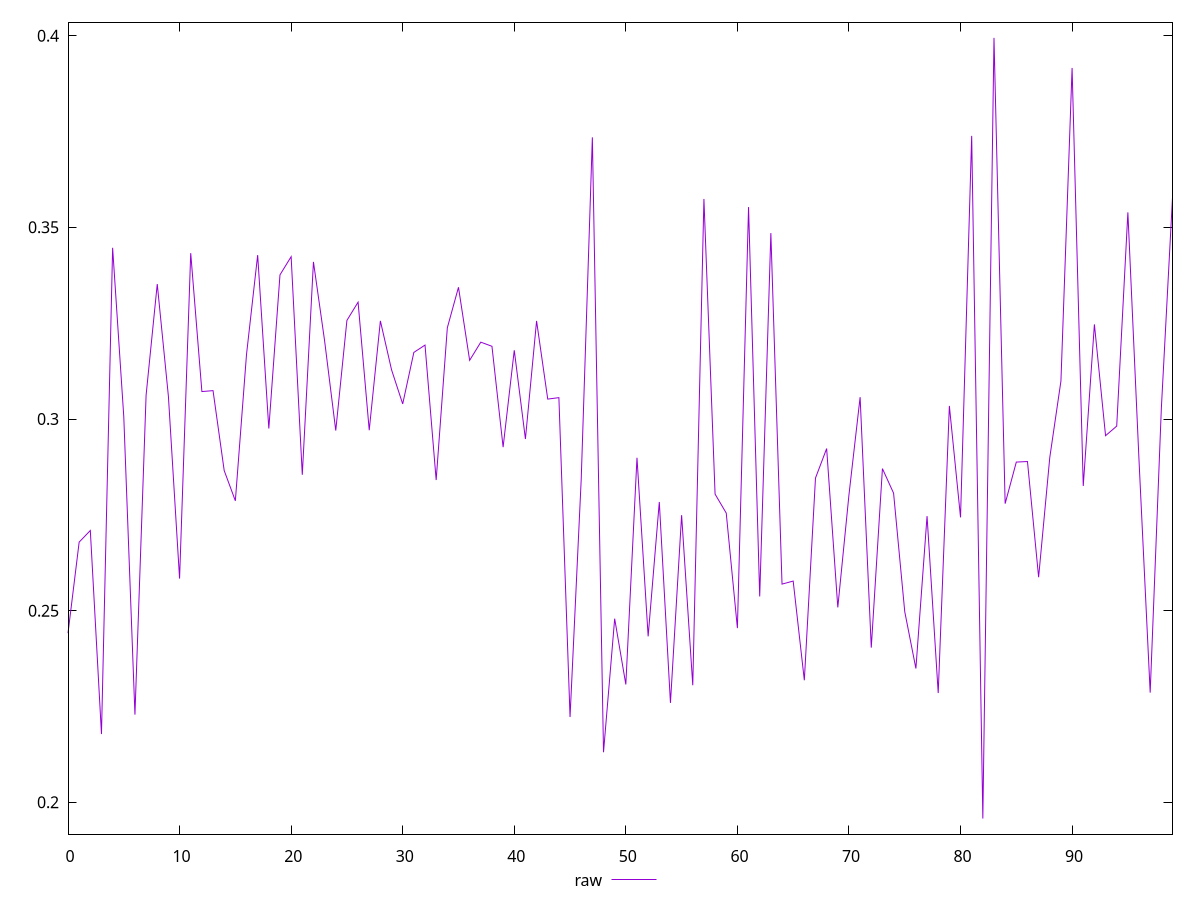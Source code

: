 reset

$raw <<EOF
0 0.2441333248331948
1 0.26789671067410326
2 0.2709213849001338
3 0.21782564863762366
4 0.344671077309007
5 0.30056900374776796
6 0.2228746128456179
7 0.30621567243931397
8 0.33520664792506805
9 0.30588946291478253
10 0.25837538282399564
11 0.3432760403385556
12 0.307166467075095
13 0.3074071753767201
14 0.28655713928897575
15 0.2786659638518805
16 0.3168275345764181
17 0.34276746640185296
18 0.2975239239404845
19 0.3376107338375942
20 0.34235375218709874
21 0.2854532658033541
22 0.3409965138045907
23 0.3204018708021249
24 0.2969999782663428
25 0.3257320921603911
26 0.33048712120807167
27 0.2970871313409822
28 0.3256046706975528
29 0.312852962585257
30 0.3039352869351061
31 0.3173849952377529
32 0.31929098367149505
33 0.2840848719595457
34 0.32379560535982277
35 0.33437181194424453
36 0.31531950832712197
37 0.3200494086052498
38 0.3189763425205035
39 0.29266758609985905
40 0.31794025047532604
41 0.2947941179211595
42 0.32558869988445854
43 0.30520255527670775
44 0.3055806314659442
45 0.2222586068563553
46 0.284210748201954
47 0.3734823405196808
48 0.21307945842159107
49 0.2479153626089836
50 0.23075803378396192
51 0.28989707959739125
52 0.24330347006479192
53 0.2783635018652801
54 0.22594615677628915
55 0.27491435086337457
56 0.23054578065160392
57 0.35741214865440796
58 0.28041103308496784
59 0.27546670340366186
60 0.2454582464065965
61 0.355290958246995
62 0.25371338536256316
63 0.3485041084057351
64 0.25693754018336873
65 0.25773128284577407
66 0.2318540720316388
67 0.28460531597468924
68 0.29229644614649997
69 0.25086163665363015
70 0.2802237611226963
71 0.3057052145564385
72 0.24036287499876427
73 0.28706277660091656
74 0.2806575216280769
75 0.24975564162188807
76 0.23492082195952846
77 0.2746757087946558
78 0.2285138728989299
79 0.30342058982559467
80 0.2743463313060299
81 0.3738756596443249
82 0.1957827127216305
83 0.39942693340838387
84 0.27792930772382823
85 0.28877068319066745
86 0.2889156825024741
87 0.25874033482856545
88 0.289961755575477
89 0.3099067109652941
90 0.39159128373928564
91 0.2825403417232405
92 0.3246963035015769
93 0.29565677823487485
94 0.29815280149909507
95 0.35391044124643983
96 0.28915545644795304
97 0.22862325317712512
98 0.3027737799939154
99 0.35776432339945763
EOF

set key outside below
set xrange [0:99]
set yrange [0.19170982830789543:0.4034998178221189]
set trange [0.19170982830789543:0.4034998178221189]
set terminal svg size 640, 500 enhanced background rgb 'white'
set output "report_00011_2021-02-09T10:53:21.242Z/meta/pScore/samples/pages/raw/values.svg"

plot $raw title "raw" with line

reset
